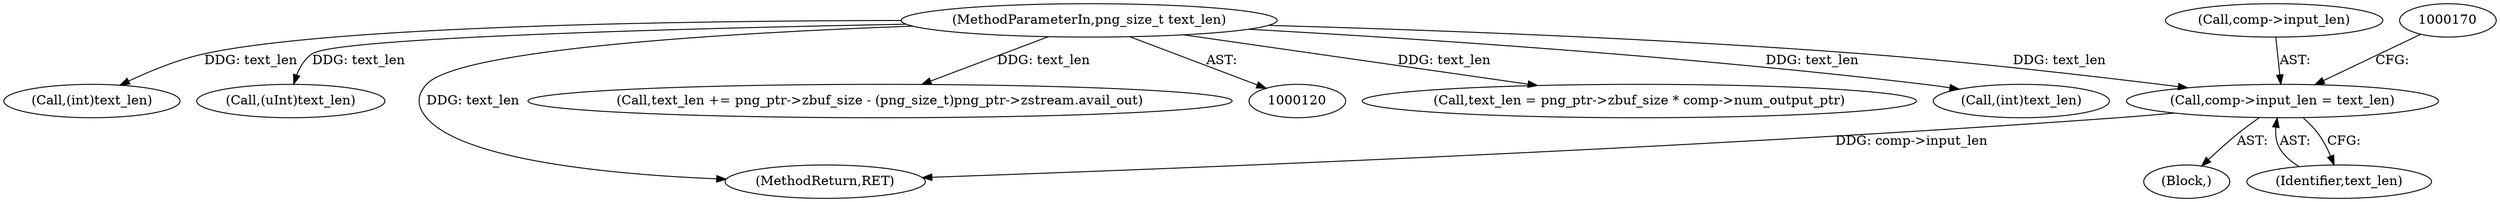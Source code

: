 digraph "0_Chrome_7f3d85b096f66870a15b37c2f40b219b2e292693_30@pointer" {
"1000163" [label="(Call,comp->input_len = text_len)"];
"1000123" [label="(MethodParameterIn,png_size_t text_len)"];
"1000598" [label="(Call,text_len = png_ptr->zbuf_size * comp->num_output_ptr)"];
"1000169" [label="(Call,(int)text_len)"];
"1000631" [label="(Call,(int)text_len)"];
"1000123" [label="(MethodParameterIn,png_size_t text_len)"];
"1000164" [label="(Call,comp->input_len)"];
"1000167" [label="(Identifier,text_len)"];
"1000157" [label="(Block,)"];
"1000192" [label="(Call,(uInt)text_len)"];
"1000634" [label="(MethodReturn,RET)"];
"1000163" [label="(Call,comp->input_len = text_len)"];
"1000617" [label="(Call,text_len += png_ptr->zbuf_size - (png_size_t)png_ptr->zstream.avail_out)"];
"1000163" -> "1000157"  [label="AST: "];
"1000163" -> "1000167"  [label="CFG: "];
"1000164" -> "1000163"  [label="AST: "];
"1000167" -> "1000163"  [label="AST: "];
"1000170" -> "1000163"  [label="CFG: "];
"1000163" -> "1000634"  [label="DDG: comp->input_len"];
"1000123" -> "1000163"  [label="DDG: text_len"];
"1000123" -> "1000120"  [label="AST: "];
"1000123" -> "1000634"  [label="DDG: text_len"];
"1000123" -> "1000169"  [label="DDG: text_len"];
"1000123" -> "1000192"  [label="DDG: text_len"];
"1000123" -> "1000598"  [label="DDG: text_len"];
"1000123" -> "1000617"  [label="DDG: text_len"];
"1000123" -> "1000631"  [label="DDG: text_len"];
}
